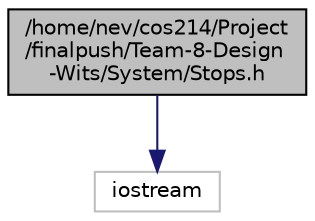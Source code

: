 digraph "/home/nev/cos214/Project/finalpush/Team-8-Design-Wits/System/Stops.h"
{
 // LATEX_PDF_SIZE
  edge [fontname="Helvetica",fontsize="10",labelfontname="Helvetica",labelfontsize="10"];
  node [fontname="Helvetica",fontsize="10",shape=record];
  Node1 [label="/home/nev/cos214/Project\l/finalpush/Team-8-Design\l-Wits/System/Stops.h",height=0.2,width=0.4,color="black", fillcolor="grey75", style="filled", fontcolor="black",tooltip="This file implements the Stops class."];
  Node1 -> Node2 [color="midnightblue",fontsize="10",style="solid"];
  Node2 [label="iostream",height=0.2,width=0.4,color="grey75", fillcolor="white", style="filled",tooltip=" "];
}
